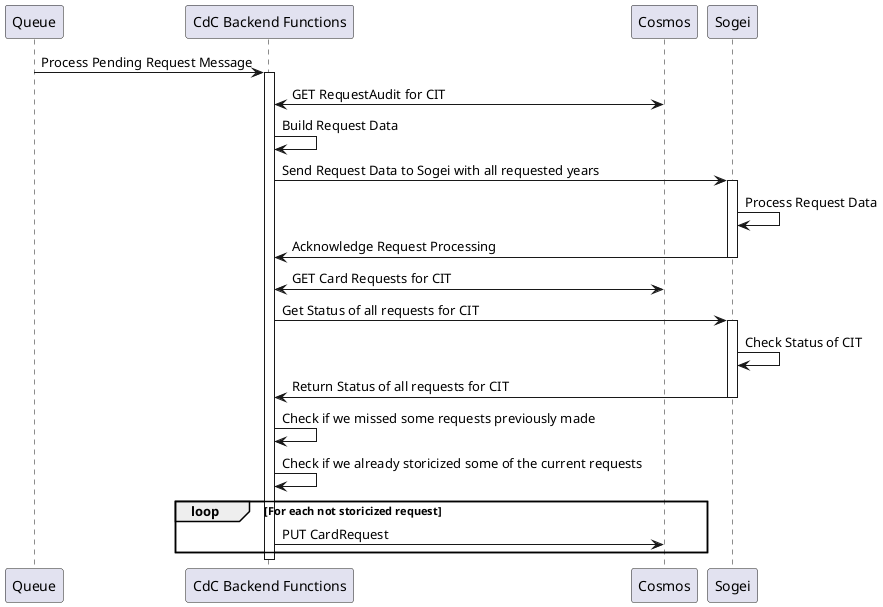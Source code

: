 @startuml Sequence ProcessPendingRequest
participant "Queue" as queue
participant "CdC Backend Functions" as be
participant "Cosmos" as cosmos
participant "Sogei" as sogei

queue -> be: Process Pending Request Message
activate be
be <-> cosmos: GET RequestAudit for CIT
be -> be: Build Request Data
be -> sogei: Send Request Data to Sogei with all requested years
activate sogei
sogei -> sogei: Process Request Data
sogei -> be: Acknowledge Request Processing
deactivate sogei
be <-> cosmos: GET Card Requests for CIT
be -> sogei: Get Status of all requests for CIT
activate sogei
sogei -> sogei: Check Status of CIT
sogei -> be: Return Status of all requests for CIT
deactivate sogei
be -> be: Check if we missed some requests previously made
be -> be: Check if we already storicized some of the current requests
loop For each not storicized request
    be -> cosmos: PUT CardRequest
end
deactivate be

@enduml